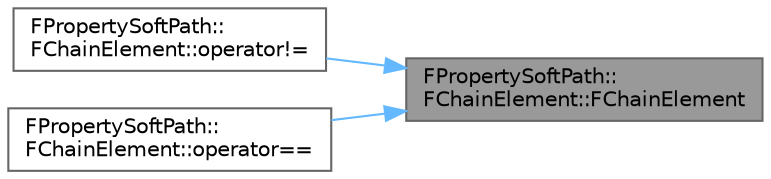 digraph "FPropertySoftPath::FChainElement::FChainElement"
{
 // INTERACTIVE_SVG=YES
 // LATEX_PDF_SIZE
  bgcolor="transparent";
  edge [fontname=Helvetica,fontsize=10,labelfontname=Helvetica,labelfontsize=10];
  node [fontname=Helvetica,fontsize=10,shape=box,height=0.2,width=0.4];
  rankdir="RL";
  Node1 [id="Node000001",label="FPropertySoftPath::\lFChainElement::FChainElement",height=0.2,width=0.4,color="gray40", fillcolor="grey60", style="filled", fontcolor="black",tooltip=" "];
  Node1 -> Node2 [id="edge1_Node000001_Node000002",dir="back",color="steelblue1",style="solid",tooltip=" "];
  Node2 [id="Node000002",label="FPropertySoftPath::\lFChainElement::operator!=",height=0.2,width=0.4,color="grey40", fillcolor="white", style="filled",URL="$d4/d0b/structFPropertySoftPath_1_1FChainElement.html#a5e868975291c4aba37fcf08646c800a4",tooltip=" "];
  Node1 -> Node3 [id="edge2_Node000001_Node000003",dir="back",color="steelblue1",style="solid",tooltip=" "];
  Node3 [id="Node000003",label="FPropertySoftPath::\lFChainElement::operator==",height=0.2,width=0.4,color="grey40", fillcolor="white", style="filled",URL="$d4/d0b/structFPropertySoftPath_1_1FChainElement.html#a7b1988e71032e60756773309a0e8046e",tooltip=" "];
}
